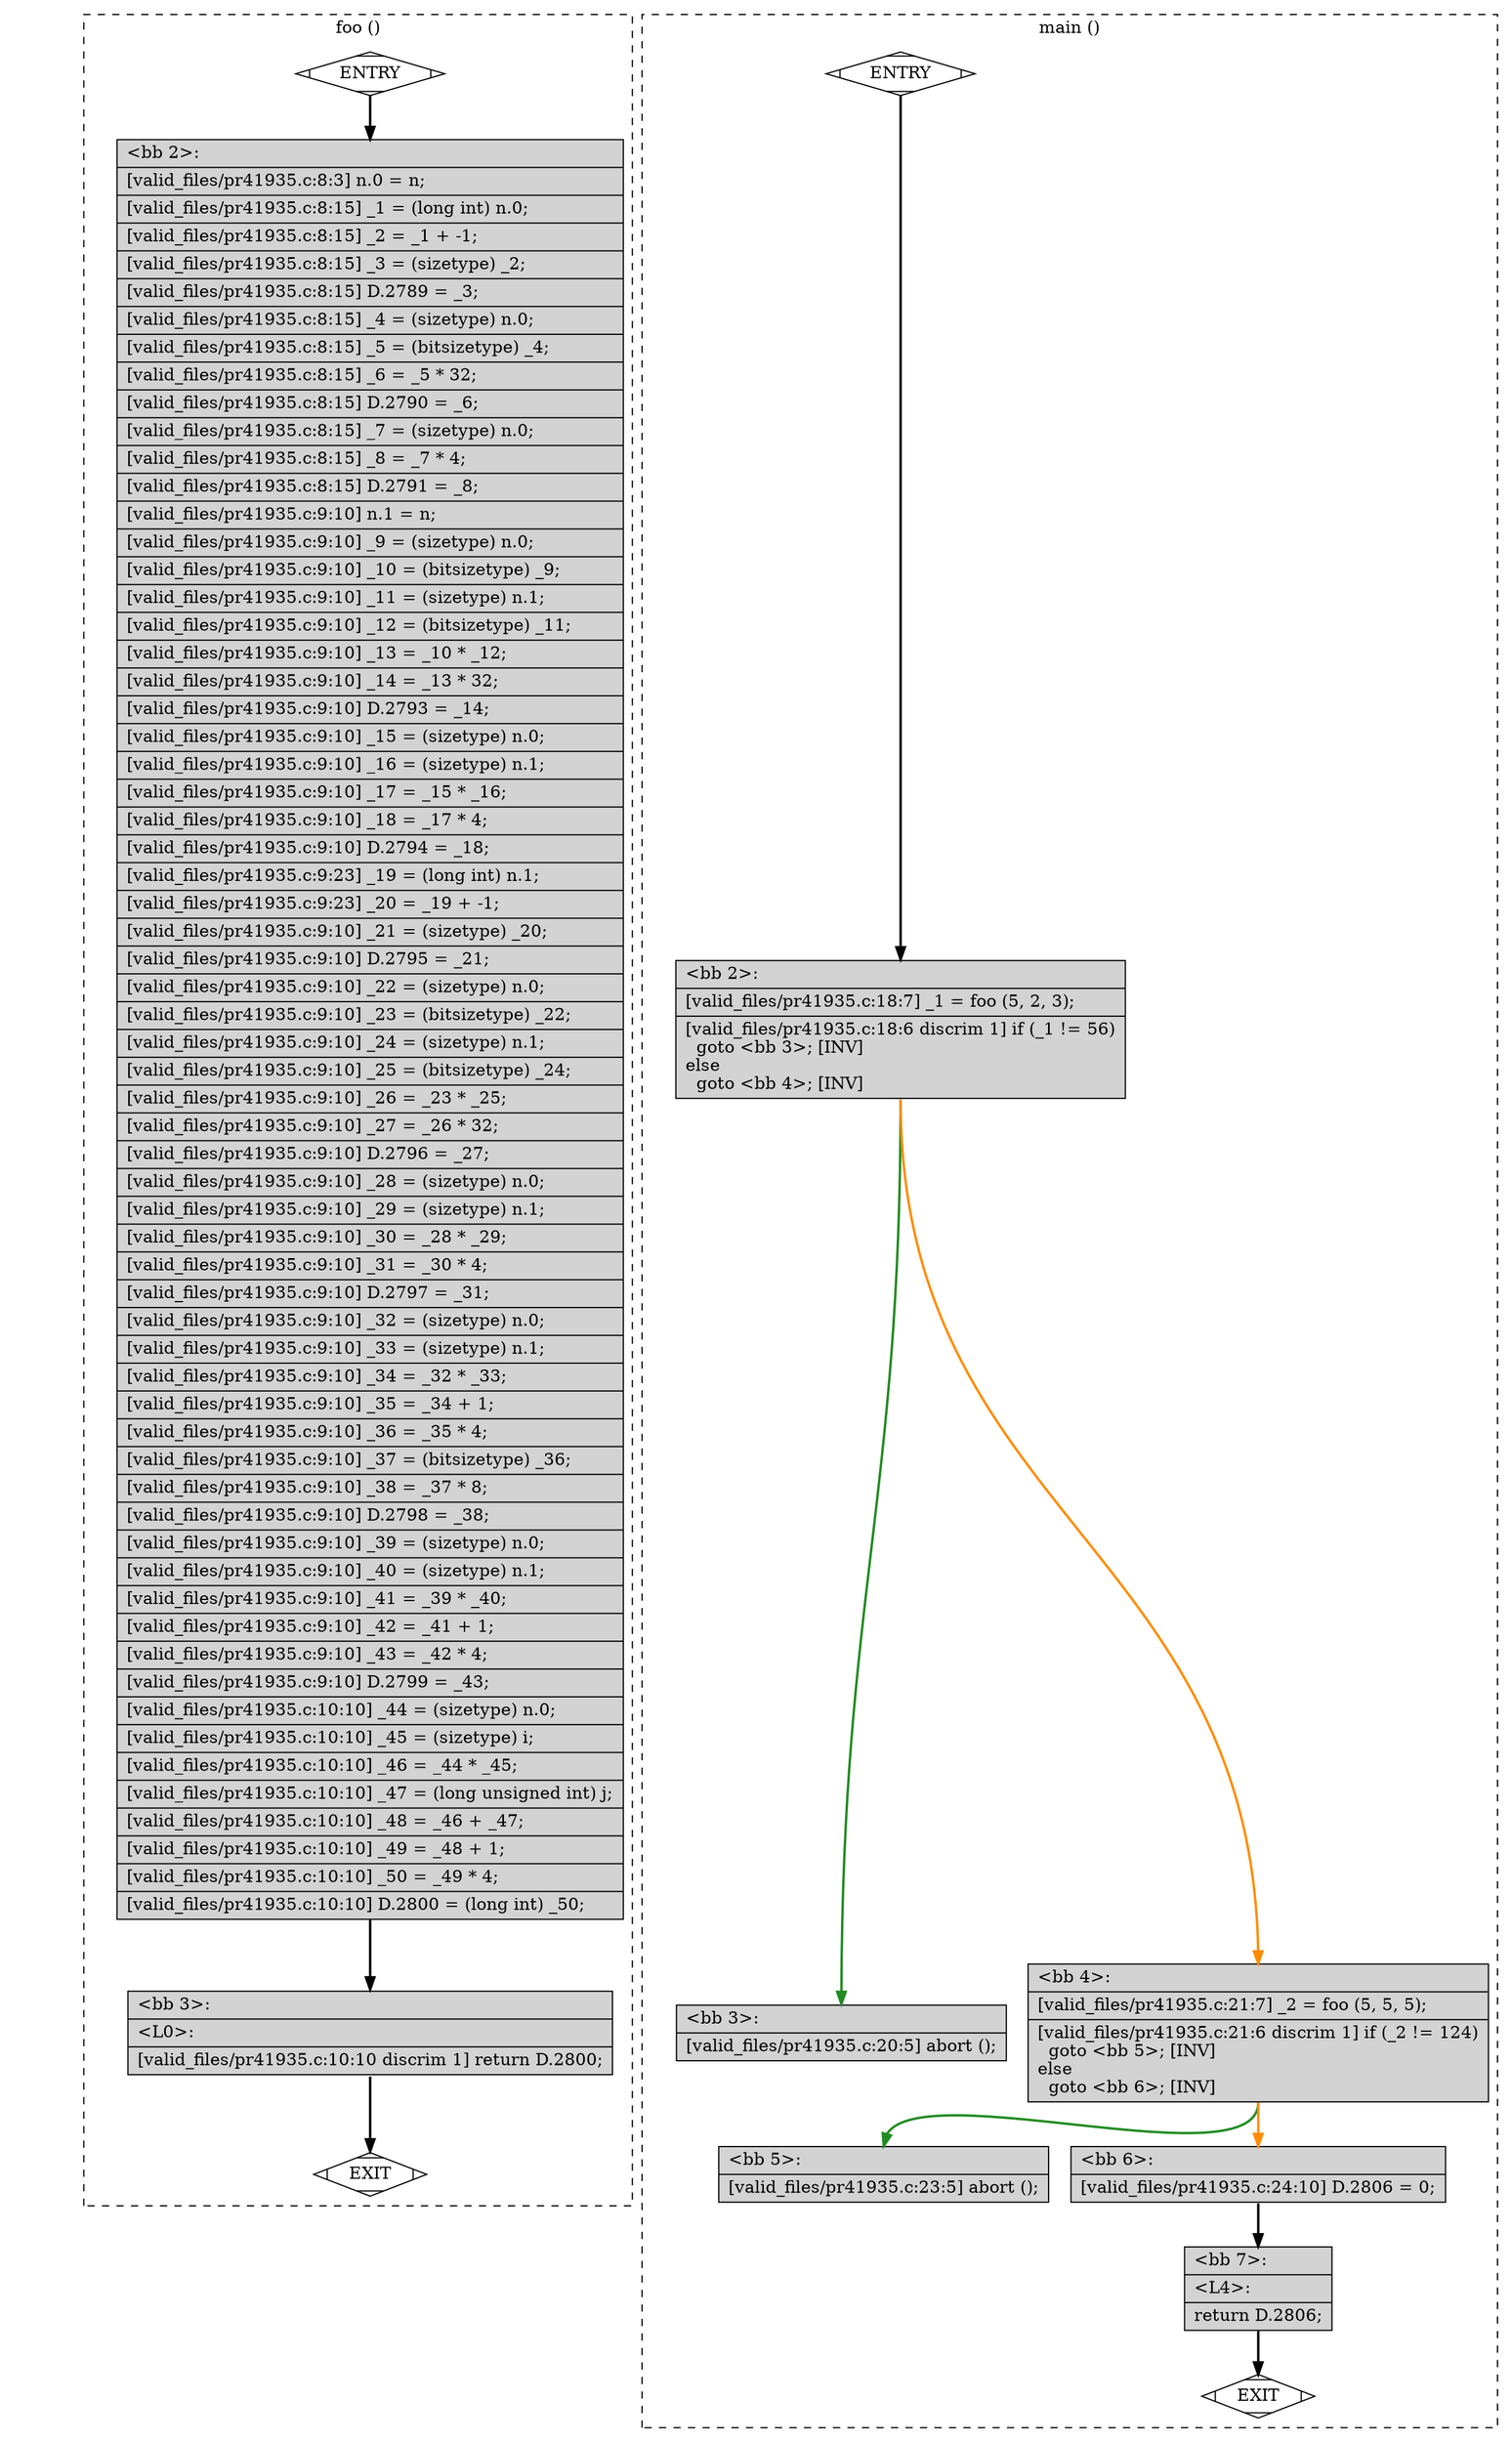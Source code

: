 digraph "a-pr41935.c.015t.cfg" {
overlap=false;
subgraph "cluster_foo" {
	style="dashed";
	color="black";
	label="foo ()";
	fn_0_basic_block_0 [shape=Mdiamond,style=filled,fillcolor=white,label="ENTRY"];

	fn_0_basic_block_1 [shape=Mdiamond,style=filled,fillcolor=white,label="EXIT"];

	fn_0_basic_block_2 [shape=record,style=filled,fillcolor=lightgrey,label="{\<bb\ 2\>:\l\
|[valid_files/pr41935.c:8:3]\ n.0\ =\ n;\l\
|[valid_files/pr41935.c:8:15]\ _1\ =\ (long\ int)\ n.0;\l\
|[valid_files/pr41935.c:8:15]\ _2\ =\ _1\ +\ -1;\l\
|[valid_files/pr41935.c:8:15]\ _3\ =\ (sizetype)\ _2;\l\
|[valid_files/pr41935.c:8:15]\ D.2789\ =\ _3;\l\
|[valid_files/pr41935.c:8:15]\ _4\ =\ (sizetype)\ n.0;\l\
|[valid_files/pr41935.c:8:15]\ _5\ =\ (bitsizetype)\ _4;\l\
|[valid_files/pr41935.c:8:15]\ _6\ =\ _5\ *\ 32;\l\
|[valid_files/pr41935.c:8:15]\ D.2790\ =\ _6;\l\
|[valid_files/pr41935.c:8:15]\ _7\ =\ (sizetype)\ n.0;\l\
|[valid_files/pr41935.c:8:15]\ _8\ =\ _7\ *\ 4;\l\
|[valid_files/pr41935.c:8:15]\ D.2791\ =\ _8;\l\
|[valid_files/pr41935.c:9:10]\ n.1\ =\ n;\l\
|[valid_files/pr41935.c:9:10]\ _9\ =\ (sizetype)\ n.0;\l\
|[valid_files/pr41935.c:9:10]\ _10\ =\ (bitsizetype)\ _9;\l\
|[valid_files/pr41935.c:9:10]\ _11\ =\ (sizetype)\ n.1;\l\
|[valid_files/pr41935.c:9:10]\ _12\ =\ (bitsizetype)\ _11;\l\
|[valid_files/pr41935.c:9:10]\ _13\ =\ _10\ *\ _12;\l\
|[valid_files/pr41935.c:9:10]\ _14\ =\ _13\ *\ 32;\l\
|[valid_files/pr41935.c:9:10]\ D.2793\ =\ _14;\l\
|[valid_files/pr41935.c:9:10]\ _15\ =\ (sizetype)\ n.0;\l\
|[valid_files/pr41935.c:9:10]\ _16\ =\ (sizetype)\ n.1;\l\
|[valid_files/pr41935.c:9:10]\ _17\ =\ _15\ *\ _16;\l\
|[valid_files/pr41935.c:9:10]\ _18\ =\ _17\ *\ 4;\l\
|[valid_files/pr41935.c:9:10]\ D.2794\ =\ _18;\l\
|[valid_files/pr41935.c:9:23]\ _19\ =\ (long\ int)\ n.1;\l\
|[valid_files/pr41935.c:9:23]\ _20\ =\ _19\ +\ -1;\l\
|[valid_files/pr41935.c:9:10]\ _21\ =\ (sizetype)\ _20;\l\
|[valid_files/pr41935.c:9:10]\ D.2795\ =\ _21;\l\
|[valid_files/pr41935.c:9:10]\ _22\ =\ (sizetype)\ n.0;\l\
|[valid_files/pr41935.c:9:10]\ _23\ =\ (bitsizetype)\ _22;\l\
|[valid_files/pr41935.c:9:10]\ _24\ =\ (sizetype)\ n.1;\l\
|[valid_files/pr41935.c:9:10]\ _25\ =\ (bitsizetype)\ _24;\l\
|[valid_files/pr41935.c:9:10]\ _26\ =\ _23\ *\ _25;\l\
|[valid_files/pr41935.c:9:10]\ _27\ =\ _26\ *\ 32;\l\
|[valid_files/pr41935.c:9:10]\ D.2796\ =\ _27;\l\
|[valid_files/pr41935.c:9:10]\ _28\ =\ (sizetype)\ n.0;\l\
|[valid_files/pr41935.c:9:10]\ _29\ =\ (sizetype)\ n.1;\l\
|[valid_files/pr41935.c:9:10]\ _30\ =\ _28\ *\ _29;\l\
|[valid_files/pr41935.c:9:10]\ _31\ =\ _30\ *\ 4;\l\
|[valid_files/pr41935.c:9:10]\ D.2797\ =\ _31;\l\
|[valid_files/pr41935.c:9:10]\ _32\ =\ (sizetype)\ n.0;\l\
|[valid_files/pr41935.c:9:10]\ _33\ =\ (sizetype)\ n.1;\l\
|[valid_files/pr41935.c:9:10]\ _34\ =\ _32\ *\ _33;\l\
|[valid_files/pr41935.c:9:10]\ _35\ =\ _34\ +\ 1;\l\
|[valid_files/pr41935.c:9:10]\ _36\ =\ _35\ *\ 4;\l\
|[valid_files/pr41935.c:9:10]\ _37\ =\ (bitsizetype)\ _36;\l\
|[valid_files/pr41935.c:9:10]\ _38\ =\ _37\ *\ 8;\l\
|[valid_files/pr41935.c:9:10]\ D.2798\ =\ _38;\l\
|[valid_files/pr41935.c:9:10]\ _39\ =\ (sizetype)\ n.0;\l\
|[valid_files/pr41935.c:9:10]\ _40\ =\ (sizetype)\ n.1;\l\
|[valid_files/pr41935.c:9:10]\ _41\ =\ _39\ *\ _40;\l\
|[valid_files/pr41935.c:9:10]\ _42\ =\ _41\ +\ 1;\l\
|[valid_files/pr41935.c:9:10]\ _43\ =\ _42\ *\ 4;\l\
|[valid_files/pr41935.c:9:10]\ D.2799\ =\ _43;\l\
|[valid_files/pr41935.c:10:10]\ _44\ =\ (sizetype)\ n.0;\l\
|[valid_files/pr41935.c:10:10]\ _45\ =\ (sizetype)\ i;\l\
|[valid_files/pr41935.c:10:10]\ _46\ =\ _44\ *\ _45;\l\
|[valid_files/pr41935.c:10:10]\ _47\ =\ (long\ unsigned\ int)\ j;\l\
|[valid_files/pr41935.c:10:10]\ _48\ =\ _46\ +\ _47;\l\
|[valid_files/pr41935.c:10:10]\ _49\ =\ _48\ +\ 1;\l\
|[valid_files/pr41935.c:10:10]\ _50\ =\ _49\ *\ 4;\l\
|[valid_files/pr41935.c:10:10]\ D.2800\ =\ (long\ int)\ _50;\l\
}"];

	fn_0_basic_block_3 [shape=record,style=filled,fillcolor=lightgrey,label="{\<bb\ 3\>:\l\
|\<L0\>:\l\
|[valid_files/pr41935.c:10:10\ discrim\ 1]\ return\ D.2800;\l\
}"];

	fn_0_basic_block_0:s -> fn_0_basic_block_2:n [style="solid,bold",color=black,weight=100,constraint=true];
	fn_0_basic_block_2:s -> fn_0_basic_block_3:n [style="solid,bold",color=black,weight=100,constraint=true];
	fn_0_basic_block_3:s -> fn_0_basic_block_1:n [style="solid,bold",color=black,weight=10,constraint=true];
	fn_0_basic_block_0:s -> fn_0_basic_block_1:n [style="invis",constraint=true];
}
subgraph "cluster_main" {
	style="dashed";
	color="black";
	label="main ()";
	fn_1_basic_block_0 [shape=Mdiamond,style=filled,fillcolor=white,label="ENTRY"];

	fn_1_basic_block_1 [shape=Mdiamond,style=filled,fillcolor=white,label="EXIT"];

	fn_1_basic_block_2 [shape=record,style=filled,fillcolor=lightgrey,label="{\<bb\ 2\>:\l\
|[valid_files/pr41935.c:18:7]\ _1\ =\ foo\ (5,\ 2,\ 3);\l\
|[valid_files/pr41935.c:18:6\ discrim\ 1]\ if\ (_1\ !=\ 56)\l\
\ \ goto\ \<bb\ 3\>;\ [INV]\l\
else\l\
\ \ goto\ \<bb\ 4\>;\ [INV]\l\
}"];

	fn_1_basic_block_3 [shape=record,style=filled,fillcolor=lightgrey,label="{\<bb\ 3\>:\l\
|[valid_files/pr41935.c:20:5]\ abort\ ();\l\
}"];

	fn_1_basic_block_4 [shape=record,style=filled,fillcolor=lightgrey,label="{\<bb\ 4\>:\l\
|[valid_files/pr41935.c:21:7]\ _2\ =\ foo\ (5,\ 5,\ 5);\l\
|[valid_files/pr41935.c:21:6\ discrim\ 1]\ if\ (_2\ !=\ 124)\l\
\ \ goto\ \<bb\ 5\>;\ [INV]\l\
else\l\
\ \ goto\ \<bb\ 6\>;\ [INV]\l\
}"];

	fn_1_basic_block_5 [shape=record,style=filled,fillcolor=lightgrey,label="{\<bb\ 5\>:\l\
|[valid_files/pr41935.c:23:5]\ abort\ ();\l\
}"];

	fn_1_basic_block_6 [shape=record,style=filled,fillcolor=lightgrey,label="{\<bb\ 6\>:\l\
|[valid_files/pr41935.c:24:10]\ D.2806\ =\ 0;\l\
}"];

	fn_1_basic_block_7 [shape=record,style=filled,fillcolor=lightgrey,label="{\<bb\ 7\>:\l\
|\<L4\>:\l\
|return\ D.2806;\l\
}"];

	fn_1_basic_block_0:s -> fn_1_basic_block_2:n [style="solid,bold",color=black,weight=100,constraint=true];
	fn_1_basic_block_2:s -> fn_1_basic_block_3:n [style="solid,bold",color=forestgreen,weight=10,constraint=true];
	fn_1_basic_block_2:s -> fn_1_basic_block_4:n [style="solid,bold",color=darkorange,weight=10,constraint=true];
	fn_1_basic_block_4:s -> fn_1_basic_block_5:n [style="solid,bold",color=forestgreen,weight=10,constraint=true];
	fn_1_basic_block_4:s -> fn_1_basic_block_6:n [style="solid,bold",color=darkorange,weight=10,constraint=true];
	fn_1_basic_block_6:s -> fn_1_basic_block_7:n [style="solid,bold",color=black,weight=100,constraint=true];
	fn_1_basic_block_7:s -> fn_1_basic_block_1:n [style="solid,bold",color=black,weight=10,constraint=true];
	fn_1_basic_block_0:s -> fn_1_basic_block_1:n [style="invis",constraint=true];
}
}
